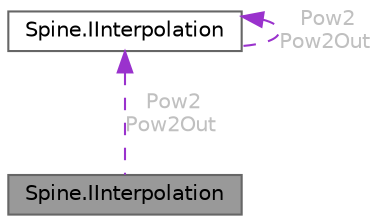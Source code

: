 digraph "Spine.IInterpolation"
{
 // LATEX_PDF_SIZE
  bgcolor="transparent";
  edge [fontname=Helvetica,fontsize=10,labelfontname=Helvetica,labelfontsize=10];
  node [fontname=Helvetica,fontsize=10,shape=box,height=0.2,width=0.4];
  Node1 [id="Node000001",label="Spine.IInterpolation",height=0.2,width=0.4,color="gray40", fillcolor="grey60", style="filled", fontcolor="black",tooltip=" "];
  Node2 -> Node1 [id="edge1_Node000001_Node000002",dir="back",color="darkorchid3",style="dashed",tooltip=" ",label=" Pow2\nPow2Out",fontcolor="grey" ];
  Node2 [id="Node000002",label="Spine.IInterpolation",height=0.2,width=0.4,color="gray40", fillcolor="white", style="filled",URL="$class_spine_1_1_i_interpolation.html",tooltip=" "];
  Node2 -> Node2 [id="edge2_Node000002_Node000002",dir="back",color="darkorchid3",style="dashed",tooltip=" ",label=" Pow2\nPow2Out",fontcolor="grey" ];
}
